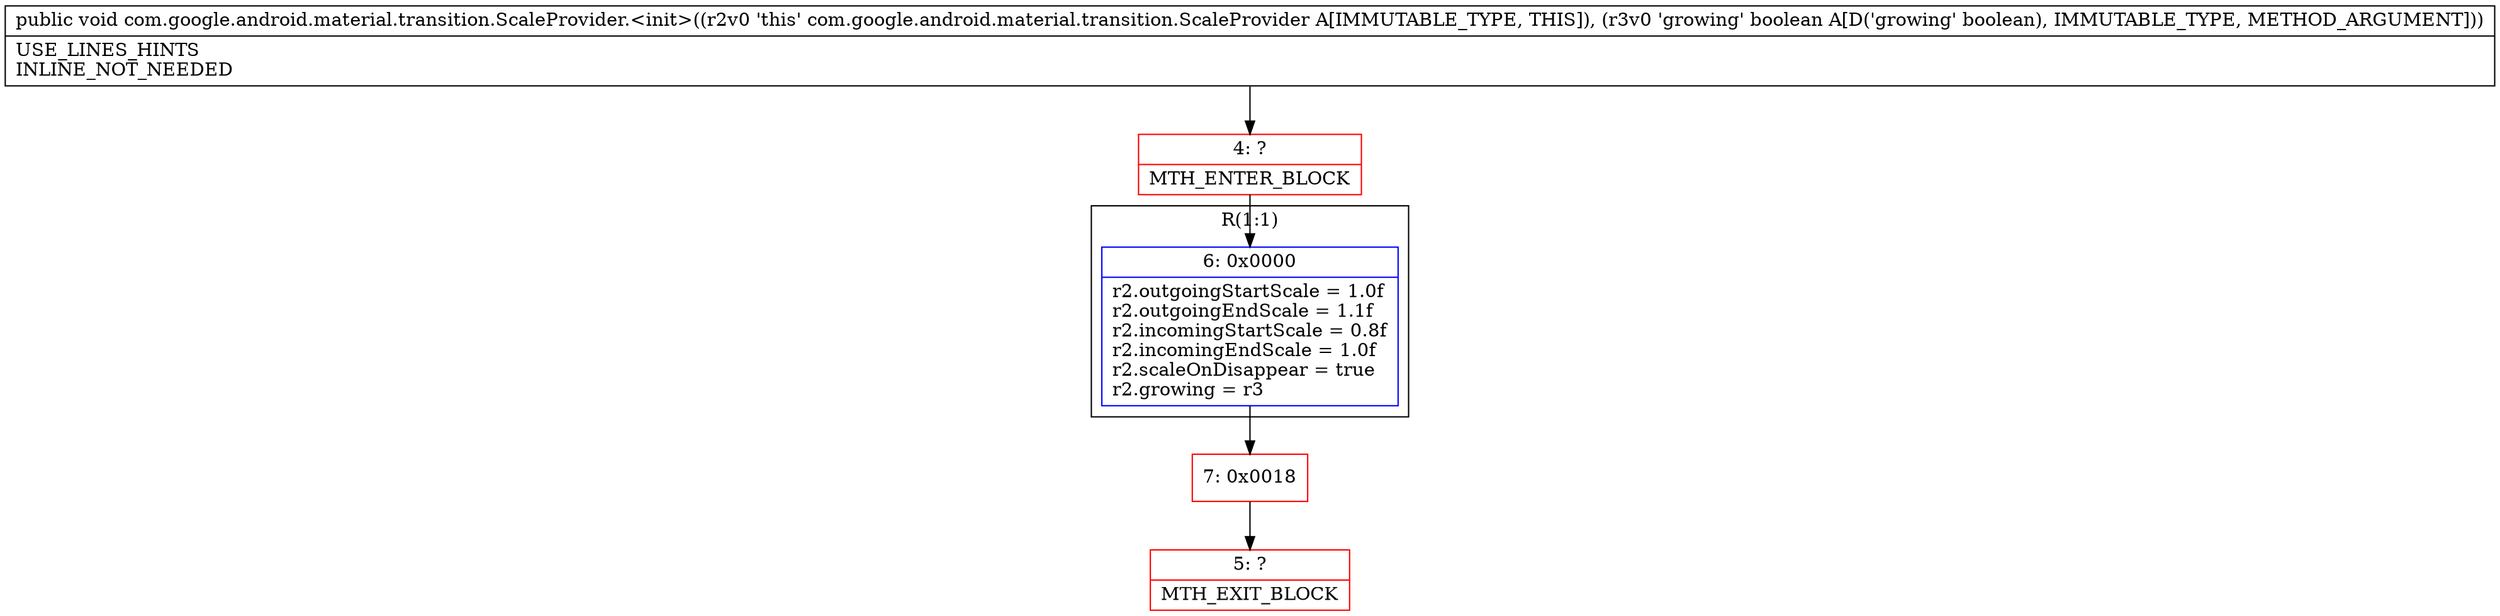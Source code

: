 digraph "CFG forcom.google.android.material.transition.ScaleProvider.\<init\>(Z)V" {
subgraph cluster_Region_739256427 {
label = "R(1:1)";
node [shape=record,color=blue];
Node_6 [shape=record,label="{6\:\ 0x0000|r2.outgoingStartScale = 1.0f\lr2.outgoingEndScale = 1.1f\lr2.incomingStartScale = 0.8f\lr2.incomingEndScale = 1.0f\lr2.scaleOnDisappear = true\lr2.growing = r3\l}"];
}
Node_4 [shape=record,color=red,label="{4\:\ ?|MTH_ENTER_BLOCK\l}"];
Node_7 [shape=record,color=red,label="{7\:\ 0x0018}"];
Node_5 [shape=record,color=red,label="{5\:\ ?|MTH_EXIT_BLOCK\l}"];
MethodNode[shape=record,label="{public void com.google.android.material.transition.ScaleProvider.\<init\>((r2v0 'this' com.google.android.material.transition.ScaleProvider A[IMMUTABLE_TYPE, THIS]), (r3v0 'growing' boolean A[D('growing' boolean), IMMUTABLE_TYPE, METHOD_ARGUMENT]))  | USE_LINES_HINTS\lINLINE_NOT_NEEDED\l}"];
MethodNode -> Node_4;Node_6 -> Node_7;
Node_4 -> Node_6;
Node_7 -> Node_5;
}

